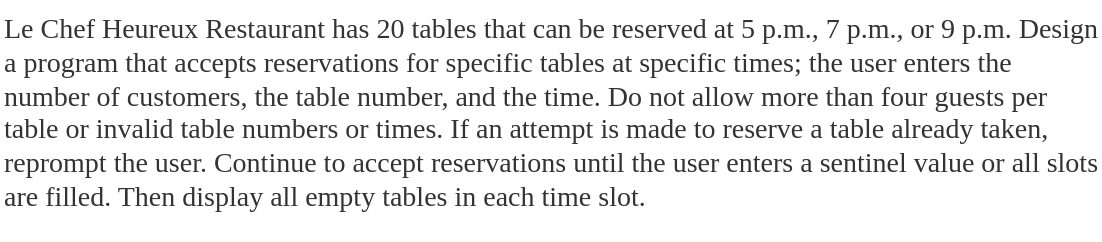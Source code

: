 <mxfile>
    <diagram id="MyMiQD-wIvMdwpneb1IO" name="Page-1">
        <mxGraphModel dx="276" dy="705" grid="1" gridSize="10" guides="1" tooltips="1" connect="1" arrows="1" fold="1" page="1" pageScale="1" pageWidth="850" pageHeight="1100" math="0" shadow="0">
            <root>
                <mxCell id="0"/>
                <mxCell id="1" parent="0"/>
                <mxCell id="2" value="&lt;span style=&quot;color: rgb(51, 51, 51); font-family: georgia, times, &amp;quot;times new roman&amp;quot;, serif; font-size: 14px; font-style: normal; font-weight: 400; letter-spacing: normal; text-indent: 0px; text-transform: none; word-spacing: 0px; background-color: rgb(255, 255, 255); display: inline; float: none;&quot;&gt;Le Chef Heureux Restaurant has 20 tables that can be reserved at 5 p.m., 7 p.m., or 9 p.m. Design a program that accepts reservations for specific tables at specific times; the user enters the number of customers, the table number, and the time. Do not allow more than four guests per table or invalid table numbers or times. If an attempt is made to reserve a table already taken, reprompt the user. Continue to accept reservations until the user enters a sentinel value or all slots are filled. Then display all empty tables in each time slot.&lt;/span&gt;" style="text;whiteSpace=wrap;html=1;" vertex="1" parent="1">
                    <mxGeometry x="90" y="70" width="550" height="120" as="geometry"/>
                </mxCell>
            </root>
        </mxGraphModel>
    </diagram>
</mxfile>